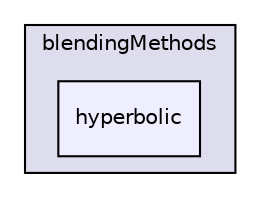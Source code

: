 digraph "applications/solvers/multiphase/twoPhaseEulerFoam/twoPhaseSystem/BlendedInterfacialModel/blendingMethods/hyperbolic" {
  bgcolor=transparent;
  compound=true
  node [ fontsize="10", fontname="Helvetica"];
  edge [ labelfontsize="10", labelfontname="Helvetica"];
  subgraph clusterdir_aebb62d5a146922005635c093adbc6e4 {
    graph [ bgcolor="#ddddee", pencolor="black", label="blendingMethods" fontname="Helvetica", fontsize="10", URL="dir_aebb62d5a146922005635c093adbc6e4.html"]
  dir_78e150558ac1f445b0926cd9472b2c5b [shape=box, label="hyperbolic", style="filled", fillcolor="#eeeeff", pencolor="black", URL="dir_78e150558ac1f445b0926cd9472b2c5b.html"];
  }
}
